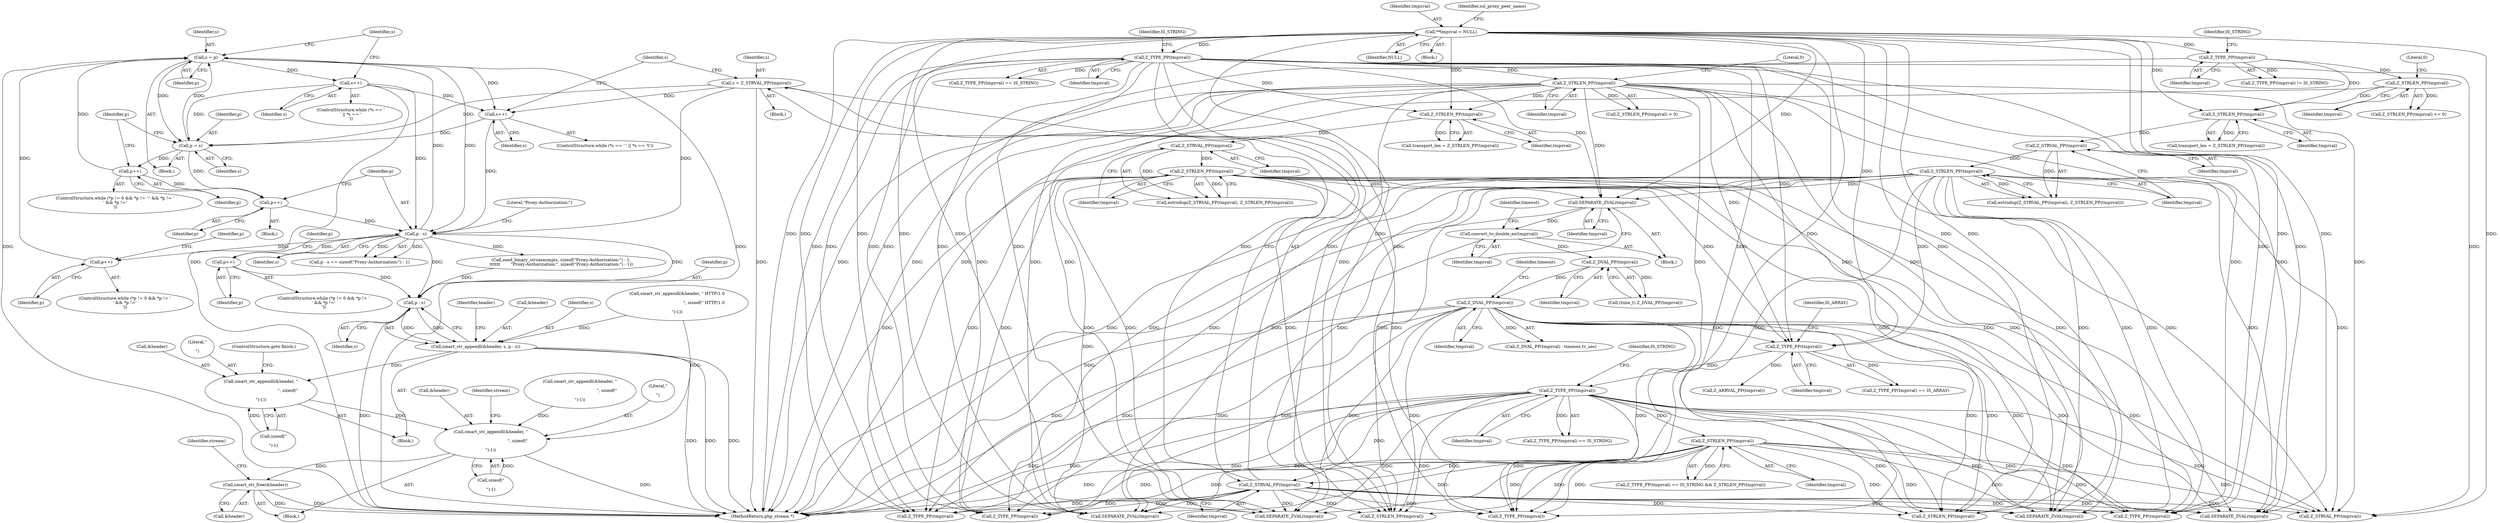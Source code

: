 digraph "0_php-src_523f230c831d7b33353203fa34aee4e92ac12bba@pointer" {
"1000960" [label="(Call,p++)"];
"1000924" [label="(Call,p - s)"];
"1000919" [label="(Call,p++)"];
"1000911" [label="(Call,p++)"];
"1000888" [label="(Call,p = s)"];
"1000997" [label="(Call,s = p)"];
"1000995" [label="(Call,p++)"];
"1000870" [label="(Call,s = Z_STRVAL_PP(tmpzval))"];
"1000872" [label="(Call,Z_STRVAL_PP(tmpzval))"];
"1000864" [label="(Call,Z_TYPE_PP(tmpzval))"];
"1000676" [label="(Call,Z_TYPE_PP(tmpzval))"];
"1000459" [label="(Call,Z_TYPE_PP(tmpzval))"];
"1000192" [label="(Call,**tmpzval = NULL)"];
"1000383" [label="(Call,Z_STRLEN_PP(tmpzval))"];
"1000381" [label="(Call,Z_STRVAL_PP(tmpzval))"];
"1000376" [label="(Call,Z_STRLEN_PP(tmpzval))"];
"1000348" [label="(Call,Z_TYPE_PP(tmpzval))"];
"1000352" [label="(Call,Z_STRLEN_PP(tmpzval))"];
"1000479" [label="(Call,Z_STRLEN_PP(tmpzval))"];
"1000477" [label="(Call,Z_STRVAL_PP(tmpzval))"];
"1000472" [label="(Call,Z_STRLEN_PP(tmpzval))"];
"1000463" [label="(Call,Z_STRLEN_PP(tmpzval))"];
"1000536" [label="(Call,Z_DVAL_PP(tmpzval))"];
"1000526" [label="(Call,Z_DVAL_PP(tmpzval))"];
"1000518" [label="(Call,convert_to_double_ex(tmpzval))"];
"1000516" [label="(Call,SEPARATE_ZVAL(tmpzval))"];
"1000867" [label="(Call,Z_STRLEN_PP(tmpzval))"];
"1000886" [label="(Call,s++)"];
"1001010" [label="(Call,s++)"];
"1000966" [label="(Call,p - s)"];
"1000962" [label="(Call,smart_str_appendl(&header, s, p - s))"];
"1000969" [label="(Call,smart_str_appendl(&header, \"\r\n\", sizeof(\"\r\n\")-1))"];
"1001017" [label="(Call,smart_str_appendl(&header, \"\r\n\", sizeof(\"\r\n\")-1))"];
"1001044" [label="(Call,smart_str_free(&header))"];
"1000465" [label="(Literal,0)"];
"1000381" [label="(Call,Z_STRVAL_PP(tmpzval))"];
"1000354" [label="(Literal,0)"];
"1001045" [label="(Call,&header)"];
"1002317" [label="(Call,Z_TYPE_PP(tmpzval))"];
"1000687" [label="(Call,Z_ARRVAL_PP(tmpzval))"];
"1000889" [label="(Identifier,p)"];
"1001028" [label="(Identifier,stream)"];
"1000932" [label="(Call,zend_binary_strcasecmp(s, sizeof(\"Proxy-Authorization:\") - 1,\n\t\t\t\t\t\t        \"Proxy-Authorization:\", sizeof(\"Proxy-Authorization:\") - 1))"];
"1000462" [label="(Call,Z_STRLEN_PP(tmpzval) > 0)"];
"1000472" [label="(Call,Z_STRLEN_PP(tmpzval))"];
"1001011" [label="(Identifier,s)"];
"1000865" [label="(Identifier,tmpzval)"];
"1000813" [label="(Call,smart_str_appendl(&header, \"\r\n\", sizeof(\"\r\n\")-1))"];
"1000478" [label="(Identifier,tmpzval)"];
"1000875" [label="(Block,)"];
"1000192" [label="(Call,**tmpzval = NULL)"];
"1000351" [label="(Call,Z_STRLEN_PP(tmpzval) <= 0)"];
"1000967" [label="(Identifier,p)"];
"1002337" [label="(Call,Z_STRLEN_PP(tmpzval))"];
"1000886" [label="(Call,s++)"];
"1002853" [label="(Call,SEPARATE_ZVAL(tmpzval))"];
"1000458" [label="(Call,Z_TYPE_PP(tmpzval) == IS_STRING)"];
"1000880" [label="(Identifier,s)"];
"1001017" [label="(Call,smart_str_appendl(&header, \"\r\n\", sizeof(\"\r\n\")-1))"];
"1000193" [label="(Identifier,tmpzval)"];
"1000962" [label="(Call,smart_str_appendl(&header, s, p - s))"];
"1001018" [label="(Call,&header)"];
"1000920" [label="(Identifier,p)"];
"1003241" [label="(MethodReturn,php_stream *)"];
"1000944" [label="(Block,)"];
"1000867" [label="(Call,Z_STRLEN_PP(tmpzval))"];
"1000971" [label="(Identifier,header)"];
"1000519" [label="(Identifier,tmpzval)"];
"1000477" [label="(Call,Z_STRVAL_PP(tmpzval))"];
"1000515" [label="(Block,)"];
"1000194" [label="(Identifier,NULL)"];
"1000963" [label="(Call,&header)"];
"1000872" [label="(Call,Z_STRVAL_PP(tmpzval))"];
"1000918" [label="(Block,)"];
"1000350" [label="(Identifier,IS_STRING)"];
"1000868" [label="(Identifier,tmpzval)"];
"1000929" [label="(Literal,\"Proxy-Authorization:\")"];
"1000863" [label="(Call,Z_TYPE_PP(tmpzval) == IS_STRING)"];
"1000516" [label="(Call,SEPARATE_ZVAL(tmpzval))"];
"1000980" [label="(ControlStructure,while (*p != 0 && *p != '\r' && *p !='\n'))"];
"1000919" [label="(Call,p++)"];
"1000891" [label="(ControlStructure,while (*p != 0 && *p != ':' && *p != '\r' && *p !='\n'))"];
"1000960" [label="(Call,p++)"];
"1000945" [label="(ControlStructure,while (*p != 0 && *p != '\r' && *p !='\n'))"];
"1000999" [label="(Identifier,p)"];
"1000652" [label="(Call,smart_str_appendl(&header, \" HTTP/1.0\r\n\", sizeof(\" HTTP/1.0\r\n\")-1))"];
"1000984" [label="(Identifier,p)"];
"1000376" [label="(Call,Z_STRLEN_PP(tmpzval))"];
"1000470" [label="(Call,transport_len = Z_STRLEN_PP(tmpzval))"];
"1001004" [label="(Identifier,s)"];
"1000473" [label="(Identifier,tmpzval)"];
"1000463" [label="(Call,Z_STRLEN_PP(tmpzval))"];
"1000961" [label="(Identifier,p)"];
"1000678" [label="(Identifier,IS_ARRAY)"];
"1000536" [label="(Call,Z_DVAL_PP(tmpzval))"];
"1000460" [label="(Identifier,tmpzval)"];
"1000352" [label="(Call,Z_STRLEN_PP(tmpzval))"];
"1000459" [label="(Call,Z_TYPE_PP(tmpzval))"];
"1001399" [label="(Call,Z_TYPE_PP(tmpzval))"];
"1000998" [label="(Identifier,s)"];
"1000925" [label="(Identifier,p)"];
"1002278" [label="(Call,Z_STRLEN_PP(tmpzval))"];
"1000353" [label="(Identifier,tmpzval)"];
"1000537" [label="(Identifier,tmpzval)"];
"1000539" [label="(Identifier,timeout)"];
"1000972" [label="(Literal,\"\r\n\")"];
"1000870" [label="(Call,s = Z_STRVAL_PP(tmpzval))"];
"1001166" [label="(Call,Z_TYPE_PP(tmpzval))"];
"1000873" [label="(Identifier,tmpzval)"];
"1000966" [label="(Call,p - s)"];
"1000977" [label="(ControlStructure,goto finish;)"];
"1000374" [label="(Call,transport_len = Z_STRLEN_PP(tmpzval))"];
"1000888" [label="(Call,p = s)"];
"1000464" [label="(Identifier,tmpzval)"];
"1000973" [label="(Call,sizeof(\"\r\n\")-1)"];
"1001143" [label="(Call,SEPARATE_ZVAL(tmpzval))"];
"1000347" [label="(Call,Z_TYPE_PP(tmpzval) != IS_STRING)"];
"1000349" [label="(Identifier,tmpzval)"];
"1000383" [label="(Call,Z_STRLEN_PP(tmpzval))"];
"1000522" [label="(Identifier,timeout)"];
"1000382" [label="(Identifier,tmpzval)"];
"1000197" [label="(Identifier,ssl_proxy_peer_name)"];
"1000479" [label="(Call,Z_STRLEN_PP(tmpzval))"];
"1000968" [label="(Identifier,s)"];
"1001010" [label="(Call,s++)"];
"1000995" [label="(Call,p++)"];
"1000949" [label="(Identifier,p)"];
"1002751" [label="(Call,SEPARATE_ZVAL(tmpzval))"];
"1000380" [label="(Call,estrndup(Z_STRVAL_PP(tmpzval), Z_STRLEN_PP(tmpzval)))"];
"1000876" [label="(ControlStructure,while (*s == ' ' || *s == '\t'))"];
"1000866" [label="(Identifier,IS_STRING)"];
"1000476" [label="(Call,estrndup(Z_STRVAL_PP(tmpzval), Z_STRLEN_PP(tmpzval)))"];
"1002365" [label="(Call,Z_STRVAL_PP(tmpzval))"];
"1000965" [label="(Identifier,s)"];
"1000997" [label="(Call,s = p)"];
"1000480" [label="(Identifier,tmpzval)"];
"1001241" [label="(Call,SEPARATE_ZVAL(tmpzval))"];
"1000384" [label="(Identifier,tmpzval)"];
"1000912" [label="(Identifier,p)"];
"1000526" [label="(Call,Z_DVAL_PP(tmpzval))"];
"1000869" [label="(Block,)"];
"1001044" [label="(Call,smart_str_free(&header))"];
"1000895" [label="(Identifier,p)"];
"1000871" [label="(Identifier,s)"];
"1000348" [label="(Call,Z_TYPE_PP(tmpzval))"];
"1000923" [label="(Call,p - s == sizeof(\"Proxy-Authorization:\") - 1)"];
"1001048" [label="(Identifier,stream)"];
"1000161" [label="(Block,)"];
"1000527" [label="(Identifier,tmpzval)"];
"1000675" [label="(Call,Z_TYPE_PP(tmpzval) == IS_ARRAY)"];
"1000969" [label="(Call,smart_str_appendl(&header, \"\r\n\", sizeof(\"\r\n\")-1))"];
"1000596" [label="(Block,)"];
"1000517" [label="(Identifier,tmpzval)"];
"1000377" [label="(Identifier,tmpzval)"];
"1000864" [label="(Call,Z_TYPE_PP(tmpzval))"];
"1001021" [label="(Call,sizeof(\"\r\n\")-1)"];
"1000911" [label="(Call,p++)"];
"1000862" [label="(Call,Z_TYPE_PP(tmpzval) == IS_STRING && Z_STRLEN_PP(tmpzval))"];
"1000996" [label="(Identifier,p)"];
"1000524" [label="(Call,(time_t) Z_DVAL_PP(tmpzval))"];
"1000970" [label="(Call,&header)"];
"1000461" [label="(Identifier,IS_STRING)"];
"1000924" [label="(Call,p - s)"];
"1000677" [label="(Identifier,tmpzval)"];
"1001020" [label="(Literal,\"\r\n\")"];
"1000535" [label="(Call,Z_DVAL_PP(tmpzval) - timeout.tv_sec)"];
"1000890" [label="(Identifier,s)"];
"1000676" [label="(Call,Z_TYPE_PP(tmpzval))"];
"1001000" [label="(ControlStructure,while (*s == '\r' || *s == '\n'))"];
"1000926" [label="(Identifier,s)"];
"1002264" [label="(Call,Z_TYPE_PP(tmpzval))"];
"1000887" [label="(Identifier,s)"];
"1000518" [label="(Call,convert_to_double_ex(tmpzval))"];
"1000960" -> "1000945"  [label="AST: "];
"1000960" -> "1000961"  [label="CFG: "];
"1000961" -> "1000960"  [label="AST: "];
"1000949" -> "1000960"  [label="CFG: "];
"1000924" -> "1000960"  [label="DDG: "];
"1000960" -> "1000966"  [label="DDG: "];
"1000924" -> "1000923"  [label="AST: "];
"1000924" -> "1000926"  [label="CFG: "];
"1000925" -> "1000924"  [label="AST: "];
"1000926" -> "1000924"  [label="AST: "];
"1000929" -> "1000924"  [label="CFG: "];
"1000924" -> "1000923"  [label="DDG: "];
"1000924" -> "1000923"  [label="DDG: "];
"1000919" -> "1000924"  [label="DDG: "];
"1000997" -> "1000924"  [label="DDG: "];
"1000870" -> "1000924"  [label="DDG: "];
"1000886" -> "1000924"  [label="DDG: "];
"1001010" -> "1000924"  [label="DDG: "];
"1000924" -> "1000932"  [label="DDG: "];
"1000924" -> "1000966"  [label="DDG: "];
"1000924" -> "1000966"  [label="DDG: "];
"1000924" -> "1000995"  [label="DDG: "];
"1000924" -> "1000997"  [label="DDG: "];
"1000919" -> "1000918"  [label="AST: "];
"1000919" -> "1000920"  [label="CFG: "];
"1000920" -> "1000919"  [label="AST: "];
"1000925" -> "1000919"  [label="CFG: "];
"1000911" -> "1000919"  [label="DDG: "];
"1000888" -> "1000919"  [label="DDG: "];
"1000911" -> "1000891"  [label="AST: "];
"1000911" -> "1000912"  [label="CFG: "];
"1000912" -> "1000911"  [label="AST: "];
"1000895" -> "1000911"  [label="CFG: "];
"1000888" -> "1000911"  [label="DDG: "];
"1000911" -> "1000997"  [label="DDG: "];
"1000888" -> "1000875"  [label="AST: "];
"1000888" -> "1000890"  [label="CFG: "];
"1000889" -> "1000888"  [label="AST: "];
"1000890" -> "1000888"  [label="AST: "];
"1000895" -> "1000888"  [label="CFG: "];
"1000997" -> "1000888"  [label="DDG: "];
"1000870" -> "1000888"  [label="DDG: "];
"1000886" -> "1000888"  [label="DDG: "];
"1001010" -> "1000888"  [label="DDG: "];
"1000888" -> "1000997"  [label="DDG: "];
"1000997" -> "1000875"  [label="AST: "];
"1000997" -> "1000999"  [label="CFG: "];
"1000998" -> "1000997"  [label="AST: "];
"1000999" -> "1000997"  [label="AST: "];
"1001004" -> "1000997"  [label="CFG: "];
"1000997" -> "1003241"  [label="DDG: "];
"1000997" -> "1003241"  [label="DDG: "];
"1000997" -> "1000886"  [label="DDG: "];
"1000995" -> "1000997"  [label="DDG: "];
"1000997" -> "1001010"  [label="DDG: "];
"1000995" -> "1000980"  [label="AST: "];
"1000995" -> "1000996"  [label="CFG: "];
"1000996" -> "1000995"  [label="AST: "];
"1000984" -> "1000995"  [label="CFG: "];
"1000870" -> "1000869"  [label="AST: "];
"1000870" -> "1000872"  [label="CFG: "];
"1000871" -> "1000870"  [label="AST: "];
"1000872" -> "1000870"  [label="AST: "];
"1000880" -> "1000870"  [label="CFG: "];
"1000870" -> "1003241"  [label="DDG: "];
"1000872" -> "1000870"  [label="DDG: "];
"1000870" -> "1000886"  [label="DDG: "];
"1000872" -> "1000873"  [label="CFG: "];
"1000873" -> "1000872"  [label="AST: "];
"1000872" -> "1003241"  [label="DDG: "];
"1000864" -> "1000872"  [label="DDG: "];
"1000867" -> "1000872"  [label="DDG: "];
"1000872" -> "1001143"  [label="DDG: "];
"1000872" -> "1001166"  [label="DDG: "];
"1000872" -> "1001241"  [label="DDG: "];
"1000872" -> "1001399"  [label="DDG: "];
"1000872" -> "1002264"  [label="DDG: "];
"1000872" -> "1002278"  [label="DDG: "];
"1000872" -> "1002317"  [label="DDG: "];
"1000872" -> "1002337"  [label="DDG: "];
"1000872" -> "1002365"  [label="DDG: "];
"1000872" -> "1002751"  [label="DDG: "];
"1000872" -> "1002853"  [label="DDG: "];
"1000864" -> "1000863"  [label="AST: "];
"1000864" -> "1000865"  [label="CFG: "];
"1000865" -> "1000864"  [label="AST: "];
"1000866" -> "1000864"  [label="CFG: "];
"1000864" -> "1003241"  [label="DDG: "];
"1000864" -> "1000863"  [label="DDG: "];
"1000676" -> "1000864"  [label="DDG: "];
"1000864" -> "1000867"  [label="DDG: "];
"1000864" -> "1001143"  [label="DDG: "];
"1000864" -> "1001166"  [label="DDG: "];
"1000864" -> "1001241"  [label="DDG: "];
"1000864" -> "1001399"  [label="DDG: "];
"1000864" -> "1002264"  [label="DDG: "];
"1000864" -> "1002278"  [label="DDG: "];
"1000864" -> "1002317"  [label="DDG: "];
"1000864" -> "1002337"  [label="DDG: "];
"1000864" -> "1002365"  [label="DDG: "];
"1000864" -> "1002751"  [label="DDG: "];
"1000864" -> "1002853"  [label="DDG: "];
"1000676" -> "1000675"  [label="AST: "];
"1000676" -> "1000677"  [label="CFG: "];
"1000677" -> "1000676"  [label="AST: "];
"1000678" -> "1000676"  [label="CFG: "];
"1000676" -> "1000675"  [label="DDG: "];
"1000459" -> "1000676"  [label="DDG: "];
"1000383" -> "1000676"  [label="DDG: "];
"1000479" -> "1000676"  [label="DDG: "];
"1000463" -> "1000676"  [label="DDG: "];
"1000192" -> "1000676"  [label="DDG: "];
"1000536" -> "1000676"  [label="DDG: "];
"1000676" -> "1000687"  [label="DDG: "];
"1000459" -> "1000458"  [label="AST: "];
"1000459" -> "1000460"  [label="CFG: "];
"1000460" -> "1000459"  [label="AST: "];
"1000461" -> "1000459"  [label="CFG: "];
"1000459" -> "1003241"  [label="DDG: "];
"1000459" -> "1000458"  [label="DDG: "];
"1000192" -> "1000459"  [label="DDG: "];
"1000459" -> "1000463"  [label="DDG: "];
"1000459" -> "1000472"  [label="DDG: "];
"1000459" -> "1000516"  [label="DDG: "];
"1000459" -> "1001143"  [label="DDG: "];
"1000459" -> "1001166"  [label="DDG: "];
"1000459" -> "1001241"  [label="DDG: "];
"1000459" -> "1001399"  [label="DDG: "];
"1000459" -> "1002264"  [label="DDG: "];
"1000459" -> "1002278"  [label="DDG: "];
"1000459" -> "1002317"  [label="DDG: "];
"1000459" -> "1002337"  [label="DDG: "];
"1000459" -> "1002365"  [label="DDG: "];
"1000459" -> "1002751"  [label="DDG: "];
"1000459" -> "1002853"  [label="DDG: "];
"1000192" -> "1000161"  [label="AST: "];
"1000192" -> "1000194"  [label="CFG: "];
"1000193" -> "1000192"  [label="AST: "];
"1000194" -> "1000192"  [label="AST: "];
"1000197" -> "1000192"  [label="CFG: "];
"1000192" -> "1003241"  [label="DDG: "];
"1000192" -> "1000348"  [label="DDG: "];
"1000192" -> "1000376"  [label="DDG: "];
"1000192" -> "1000472"  [label="DDG: "];
"1000192" -> "1000516"  [label="DDG: "];
"1000192" -> "1001143"  [label="DDG: "];
"1000192" -> "1001166"  [label="DDG: "];
"1000192" -> "1001241"  [label="DDG: "];
"1000192" -> "1001399"  [label="DDG: "];
"1000192" -> "1002264"  [label="DDG: "];
"1000192" -> "1002278"  [label="DDG: "];
"1000192" -> "1002317"  [label="DDG: "];
"1000192" -> "1002337"  [label="DDG: "];
"1000192" -> "1002365"  [label="DDG: "];
"1000192" -> "1002751"  [label="DDG: "];
"1000192" -> "1002853"  [label="DDG: "];
"1000383" -> "1000380"  [label="AST: "];
"1000383" -> "1000384"  [label="CFG: "];
"1000384" -> "1000383"  [label="AST: "];
"1000380" -> "1000383"  [label="CFG: "];
"1000383" -> "1003241"  [label="DDG: "];
"1000383" -> "1000380"  [label="DDG: "];
"1000381" -> "1000383"  [label="DDG: "];
"1000383" -> "1000516"  [label="DDG: "];
"1000383" -> "1001143"  [label="DDG: "];
"1000383" -> "1001166"  [label="DDG: "];
"1000383" -> "1001241"  [label="DDG: "];
"1000383" -> "1001399"  [label="DDG: "];
"1000383" -> "1002264"  [label="DDG: "];
"1000383" -> "1002278"  [label="DDG: "];
"1000383" -> "1002317"  [label="DDG: "];
"1000383" -> "1002337"  [label="DDG: "];
"1000383" -> "1002365"  [label="DDG: "];
"1000383" -> "1002751"  [label="DDG: "];
"1000383" -> "1002853"  [label="DDG: "];
"1000381" -> "1000380"  [label="AST: "];
"1000381" -> "1000382"  [label="CFG: "];
"1000382" -> "1000381"  [label="AST: "];
"1000384" -> "1000381"  [label="CFG: "];
"1000381" -> "1000380"  [label="DDG: "];
"1000376" -> "1000381"  [label="DDG: "];
"1000376" -> "1000374"  [label="AST: "];
"1000376" -> "1000377"  [label="CFG: "];
"1000377" -> "1000376"  [label="AST: "];
"1000374" -> "1000376"  [label="CFG: "];
"1000376" -> "1000374"  [label="DDG: "];
"1000348" -> "1000376"  [label="DDG: "];
"1000352" -> "1000376"  [label="DDG: "];
"1000348" -> "1000347"  [label="AST: "];
"1000348" -> "1000349"  [label="CFG: "];
"1000349" -> "1000348"  [label="AST: "];
"1000350" -> "1000348"  [label="CFG: "];
"1000348" -> "1003241"  [label="DDG: "];
"1000348" -> "1000347"  [label="DDG: "];
"1000348" -> "1000352"  [label="DDG: "];
"1000352" -> "1000351"  [label="AST: "];
"1000352" -> "1000353"  [label="CFG: "];
"1000353" -> "1000352"  [label="AST: "];
"1000354" -> "1000352"  [label="CFG: "];
"1000352" -> "1003241"  [label="DDG: "];
"1000352" -> "1000351"  [label="DDG: "];
"1000479" -> "1000476"  [label="AST: "];
"1000479" -> "1000480"  [label="CFG: "];
"1000480" -> "1000479"  [label="AST: "];
"1000476" -> "1000479"  [label="CFG: "];
"1000479" -> "1003241"  [label="DDG: "];
"1000479" -> "1000476"  [label="DDG: "];
"1000477" -> "1000479"  [label="DDG: "];
"1000479" -> "1000516"  [label="DDG: "];
"1000479" -> "1001143"  [label="DDG: "];
"1000479" -> "1001166"  [label="DDG: "];
"1000479" -> "1001241"  [label="DDG: "];
"1000479" -> "1001399"  [label="DDG: "];
"1000479" -> "1002264"  [label="DDG: "];
"1000479" -> "1002278"  [label="DDG: "];
"1000479" -> "1002317"  [label="DDG: "];
"1000479" -> "1002337"  [label="DDG: "];
"1000479" -> "1002365"  [label="DDG: "];
"1000479" -> "1002751"  [label="DDG: "];
"1000479" -> "1002853"  [label="DDG: "];
"1000477" -> "1000476"  [label="AST: "];
"1000477" -> "1000478"  [label="CFG: "];
"1000478" -> "1000477"  [label="AST: "];
"1000480" -> "1000477"  [label="CFG: "];
"1000477" -> "1000476"  [label="DDG: "];
"1000472" -> "1000477"  [label="DDG: "];
"1000472" -> "1000470"  [label="AST: "];
"1000472" -> "1000473"  [label="CFG: "];
"1000473" -> "1000472"  [label="AST: "];
"1000470" -> "1000472"  [label="CFG: "];
"1000472" -> "1000470"  [label="DDG: "];
"1000463" -> "1000472"  [label="DDG: "];
"1000463" -> "1000462"  [label="AST: "];
"1000463" -> "1000464"  [label="CFG: "];
"1000464" -> "1000463"  [label="AST: "];
"1000465" -> "1000463"  [label="CFG: "];
"1000463" -> "1003241"  [label="DDG: "];
"1000463" -> "1000462"  [label="DDG: "];
"1000463" -> "1000516"  [label="DDG: "];
"1000463" -> "1001143"  [label="DDG: "];
"1000463" -> "1001166"  [label="DDG: "];
"1000463" -> "1001241"  [label="DDG: "];
"1000463" -> "1001399"  [label="DDG: "];
"1000463" -> "1002264"  [label="DDG: "];
"1000463" -> "1002278"  [label="DDG: "];
"1000463" -> "1002317"  [label="DDG: "];
"1000463" -> "1002337"  [label="DDG: "];
"1000463" -> "1002365"  [label="DDG: "];
"1000463" -> "1002751"  [label="DDG: "];
"1000463" -> "1002853"  [label="DDG: "];
"1000536" -> "1000535"  [label="AST: "];
"1000536" -> "1000537"  [label="CFG: "];
"1000537" -> "1000536"  [label="AST: "];
"1000539" -> "1000536"  [label="CFG: "];
"1000536" -> "1003241"  [label="DDG: "];
"1000536" -> "1000535"  [label="DDG: "];
"1000526" -> "1000536"  [label="DDG: "];
"1000536" -> "1001143"  [label="DDG: "];
"1000536" -> "1001166"  [label="DDG: "];
"1000536" -> "1001241"  [label="DDG: "];
"1000536" -> "1001399"  [label="DDG: "];
"1000536" -> "1002264"  [label="DDG: "];
"1000536" -> "1002278"  [label="DDG: "];
"1000536" -> "1002317"  [label="DDG: "];
"1000536" -> "1002337"  [label="DDG: "];
"1000536" -> "1002365"  [label="DDG: "];
"1000536" -> "1002751"  [label="DDG: "];
"1000536" -> "1002853"  [label="DDG: "];
"1000526" -> "1000524"  [label="AST: "];
"1000526" -> "1000527"  [label="CFG: "];
"1000527" -> "1000526"  [label="AST: "];
"1000524" -> "1000526"  [label="CFG: "];
"1000526" -> "1000524"  [label="DDG: "];
"1000518" -> "1000526"  [label="DDG: "];
"1000518" -> "1000515"  [label="AST: "];
"1000518" -> "1000519"  [label="CFG: "];
"1000519" -> "1000518"  [label="AST: "];
"1000522" -> "1000518"  [label="CFG: "];
"1000518" -> "1003241"  [label="DDG: "];
"1000516" -> "1000518"  [label="DDG: "];
"1000516" -> "1000515"  [label="AST: "];
"1000516" -> "1000517"  [label="CFG: "];
"1000517" -> "1000516"  [label="AST: "];
"1000519" -> "1000516"  [label="CFG: "];
"1000516" -> "1003241"  [label="DDG: "];
"1000867" -> "1000862"  [label="AST: "];
"1000867" -> "1000868"  [label="CFG: "];
"1000868" -> "1000867"  [label="AST: "];
"1000862" -> "1000867"  [label="CFG: "];
"1000867" -> "1003241"  [label="DDG: "];
"1000867" -> "1000862"  [label="DDG: "];
"1000867" -> "1001143"  [label="DDG: "];
"1000867" -> "1001166"  [label="DDG: "];
"1000867" -> "1001241"  [label="DDG: "];
"1000867" -> "1001399"  [label="DDG: "];
"1000867" -> "1002264"  [label="DDG: "];
"1000867" -> "1002278"  [label="DDG: "];
"1000867" -> "1002317"  [label="DDG: "];
"1000867" -> "1002337"  [label="DDG: "];
"1000867" -> "1002365"  [label="DDG: "];
"1000867" -> "1002751"  [label="DDG: "];
"1000867" -> "1002853"  [label="DDG: "];
"1000886" -> "1000876"  [label="AST: "];
"1000886" -> "1000887"  [label="CFG: "];
"1000887" -> "1000886"  [label="AST: "];
"1000880" -> "1000886"  [label="CFG: "];
"1001010" -> "1000886"  [label="DDG: "];
"1001010" -> "1001000"  [label="AST: "];
"1001010" -> "1001011"  [label="CFG: "];
"1001011" -> "1001010"  [label="AST: "];
"1001004" -> "1001010"  [label="CFG: "];
"1001010" -> "1003241"  [label="DDG: "];
"1000966" -> "1000962"  [label="AST: "];
"1000966" -> "1000968"  [label="CFG: "];
"1000967" -> "1000966"  [label="AST: "];
"1000968" -> "1000966"  [label="AST: "];
"1000962" -> "1000966"  [label="CFG: "];
"1000966" -> "1003241"  [label="DDG: "];
"1000966" -> "1000962"  [label="DDG: "];
"1000966" -> "1000962"  [label="DDG: "];
"1000932" -> "1000966"  [label="DDG: "];
"1000962" -> "1000944"  [label="AST: "];
"1000963" -> "1000962"  [label="AST: "];
"1000965" -> "1000962"  [label="AST: "];
"1000971" -> "1000962"  [label="CFG: "];
"1000962" -> "1003241"  [label="DDG: "];
"1000962" -> "1003241"  [label="DDG: "];
"1000962" -> "1003241"  [label="DDG: "];
"1000652" -> "1000962"  [label="DDG: "];
"1000962" -> "1000969"  [label="DDG: "];
"1000969" -> "1000944"  [label="AST: "];
"1000969" -> "1000973"  [label="CFG: "];
"1000970" -> "1000969"  [label="AST: "];
"1000972" -> "1000969"  [label="AST: "];
"1000973" -> "1000969"  [label="AST: "];
"1000977" -> "1000969"  [label="CFG: "];
"1000973" -> "1000969"  [label="DDG: "];
"1000969" -> "1001017"  [label="DDG: "];
"1001017" -> "1000596"  [label="AST: "];
"1001017" -> "1001021"  [label="CFG: "];
"1001018" -> "1001017"  [label="AST: "];
"1001020" -> "1001017"  [label="AST: "];
"1001021" -> "1001017"  [label="AST: "];
"1001028" -> "1001017"  [label="CFG: "];
"1001017" -> "1003241"  [label="DDG: "];
"1000813" -> "1001017"  [label="DDG: "];
"1000652" -> "1001017"  [label="DDG: "];
"1001021" -> "1001017"  [label="DDG: "];
"1001017" -> "1001044"  [label="DDG: "];
"1001044" -> "1000596"  [label="AST: "];
"1001044" -> "1001045"  [label="CFG: "];
"1001045" -> "1001044"  [label="AST: "];
"1001048" -> "1001044"  [label="CFG: "];
"1001044" -> "1003241"  [label="DDG: "];
"1001044" -> "1003241"  [label="DDG: "];
}
